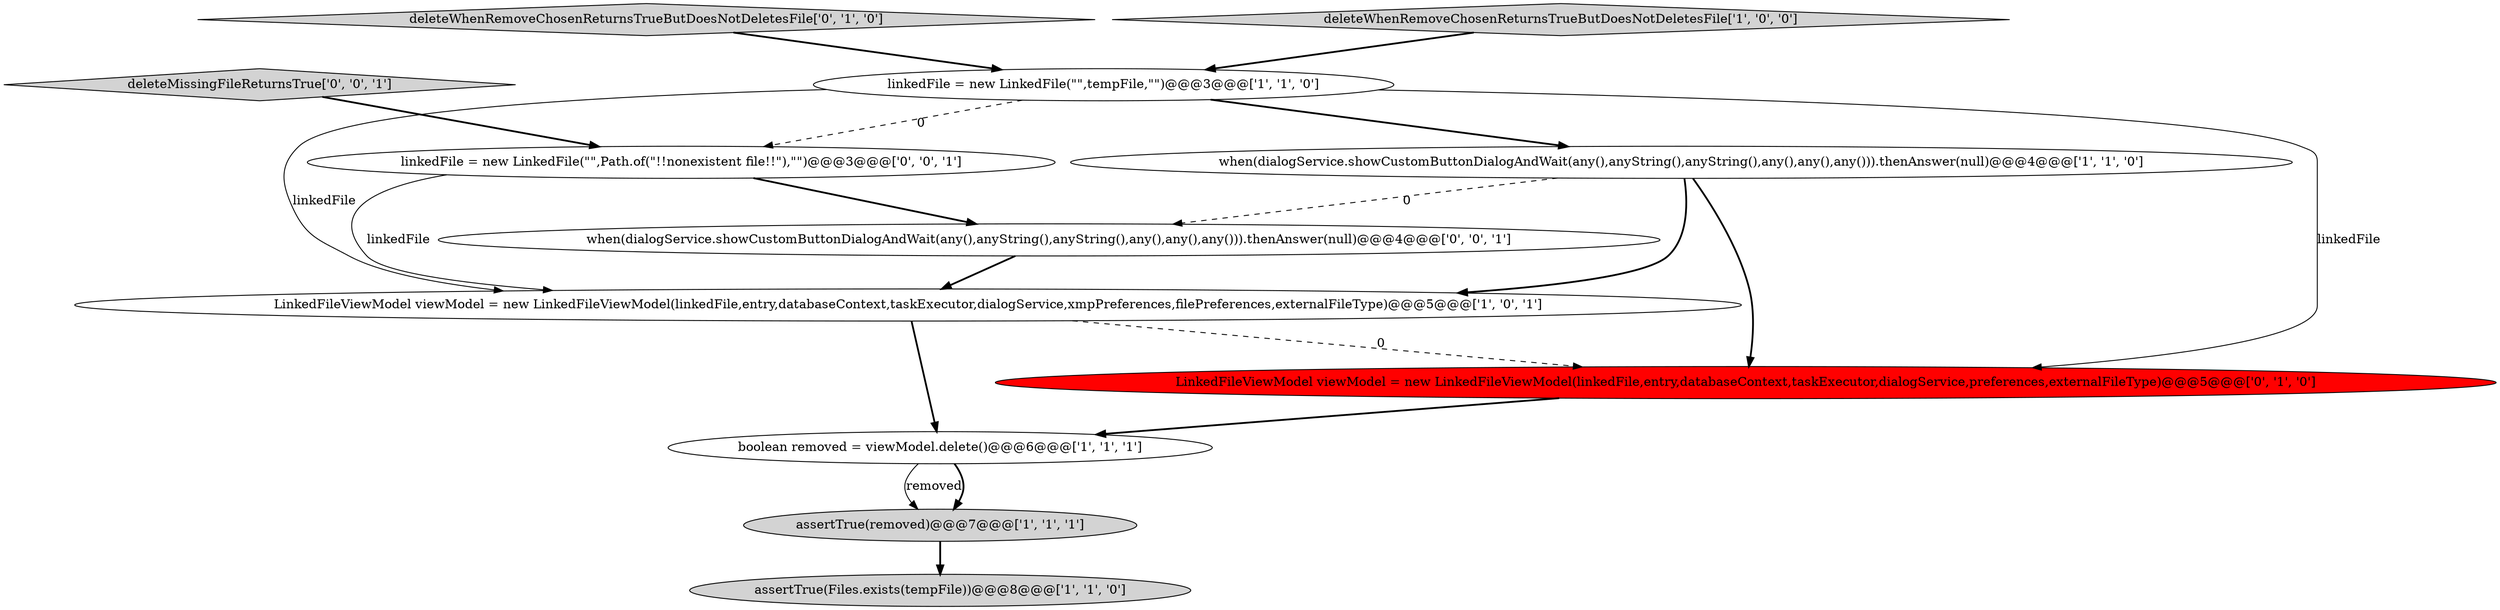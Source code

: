 digraph {
8 [style = filled, label = "LinkedFileViewModel viewModel = new LinkedFileViewModel(linkedFile,entry,databaseContext,taskExecutor,dialogService,preferences,externalFileType)@@@5@@@['0', '1', '0']", fillcolor = red, shape = ellipse image = "AAA1AAABBB2BBB"];
7 [style = filled, label = "deleteWhenRemoveChosenReturnsTrueButDoesNotDeletesFile['0', '1', '0']", fillcolor = lightgray, shape = diamond image = "AAA0AAABBB2BBB"];
9 [style = filled, label = "when(dialogService.showCustomButtonDialogAndWait(any(),anyString(),anyString(),any(),any(),any())).thenAnswer(null)@@@4@@@['0', '0', '1']", fillcolor = white, shape = ellipse image = "AAA0AAABBB3BBB"];
2 [style = filled, label = "assertTrue(removed)@@@7@@@['1', '1', '1']", fillcolor = lightgray, shape = ellipse image = "AAA0AAABBB1BBB"];
1 [style = filled, label = "deleteWhenRemoveChosenReturnsTrueButDoesNotDeletesFile['1', '0', '0']", fillcolor = lightgray, shape = diamond image = "AAA0AAABBB1BBB"];
4 [style = filled, label = "LinkedFileViewModel viewModel = new LinkedFileViewModel(linkedFile,entry,databaseContext,taskExecutor,dialogService,xmpPreferences,filePreferences,externalFileType)@@@5@@@['1', '0', '1']", fillcolor = white, shape = ellipse image = "AAA0AAABBB1BBB"];
0 [style = filled, label = "linkedFile = new LinkedFile(\"\",tempFile,\"\")@@@3@@@['1', '1', '0']", fillcolor = white, shape = ellipse image = "AAA0AAABBB1BBB"];
5 [style = filled, label = "boolean removed = viewModel.delete()@@@6@@@['1', '1', '1']", fillcolor = white, shape = ellipse image = "AAA0AAABBB1BBB"];
11 [style = filled, label = "linkedFile = new LinkedFile(\"\",Path.of(\"!!nonexistent file!!\"),\"\")@@@3@@@['0', '0', '1']", fillcolor = white, shape = ellipse image = "AAA0AAABBB3BBB"];
3 [style = filled, label = "when(dialogService.showCustomButtonDialogAndWait(any(),anyString(),anyString(),any(),any(),any())).thenAnswer(null)@@@4@@@['1', '1', '0']", fillcolor = white, shape = ellipse image = "AAA0AAABBB1BBB"];
10 [style = filled, label = "deleteMissingFileReturnsTrue['0', '0', '1']", fillcolor = lightgray, shape = diamond image = "AAA0AAABBB3BBB"];
6 [style = filled, label = "assertTrue(Files.exists(tempFile))@@@8@@@['1', '1', '0']", fillcolor = lightgray, shape = ellipse image = "AAA0AAABBB1BBB"];
0->3 [style = bold, label=""];
5->2 [style = solid, label="removed"];
5->2 [style = bold, label=""];
0->8 [style = solid, label="linkedFile"];
7->0 [style = bold, label=""];
0->11 [style = dashed, label="0"];
1->0 [style = bold, label=""];
11->4 [style = solid, label="linkedFile"];
8->5 [style = bold, label=""];
0->4 [style = solid, label="linkedFile"];
3->9 [style = dashed, label="0"];
11->9 [style = bold, label=""];
4->5 [style = bold, label=""];
3->4 [style = bold, label=""];
2->6 [style = bold, label=""];
3->8 [style = bold, label=""];
9->4 [style = bold, label=""];
4->8 [style = dashed, label="0"];
10->11 [style = bold, label=""];
}
